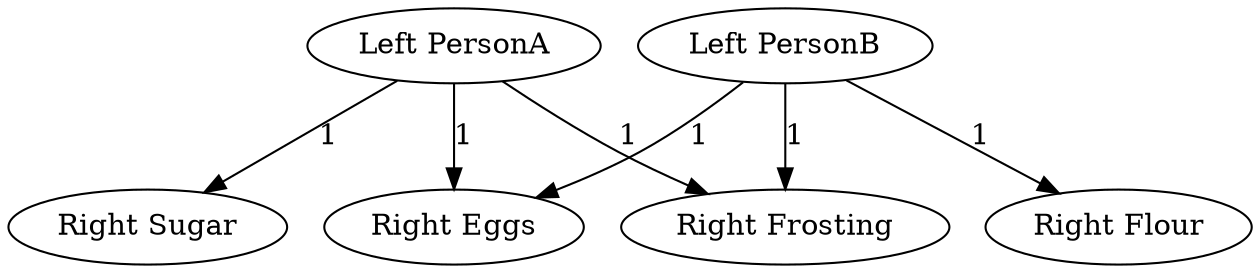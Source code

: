 digraph G {
0 -> 4[label="1"];
0 -> 3[label="1"];
0 -> 2[label="1"];
1 -> 5[label="1"];
1 -> 4[label="1"];
1 -> 3[label="1"];
0 [label="Left PersonA"];
1 [label="Left PersonB"];
2 [label="Right Sugar"];
3 [label="Right Frosting"];
4 [label="Right Eggs"];
5 [label="Right Flour"];
}